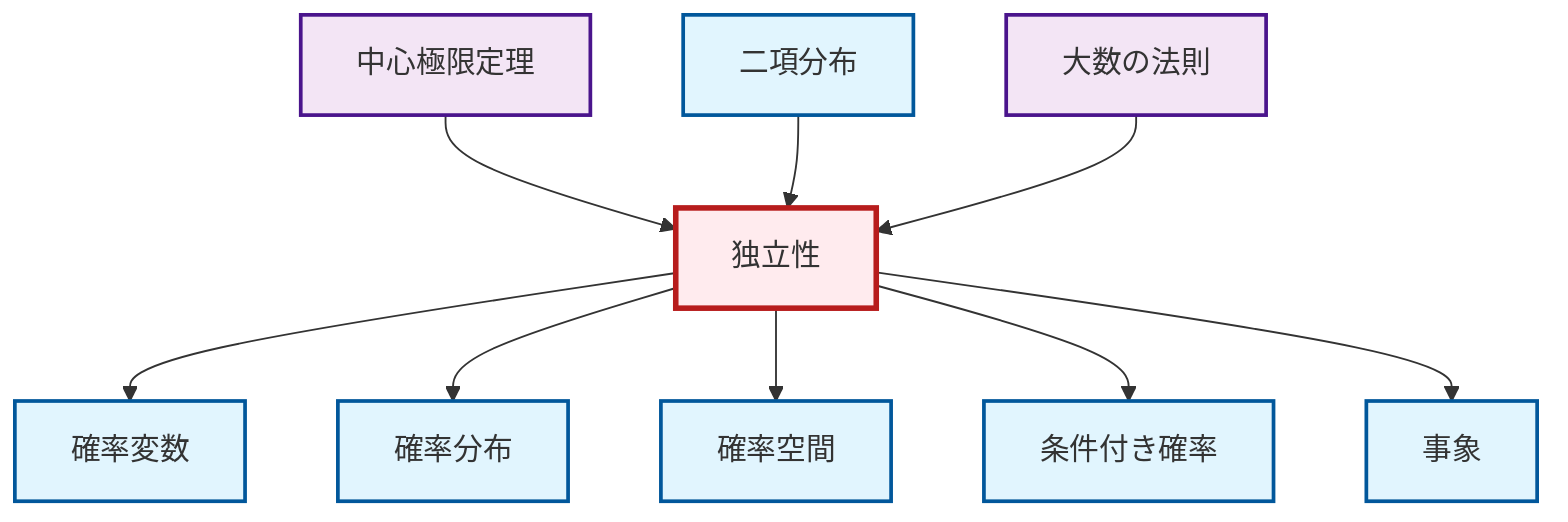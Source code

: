 graph TD
    classDef definition fill:#e1f5fe,stroke:#01579b,stroke-width:2px
    classDef theorem fill:#f3e5f5,stroke:#4a148c,stroke-width:2px
    classDef axiom fill:#fff3e0,stroke:#e65100,stroke-width:2px
    classDef example fill:#e8f5e9,stroke:#1b5e20,stroke-width:2px
    classDef current fill:#ffebee,stroke:#b71c1c,stroke-width:3px
    def-random-variable["確率変数"]:::definition
    def-independence["独立性"]:::definition
    def-binomial-distribution["二項分布"]:::definition
    thm-central-limit["中心極限定理"]:::theorem
    def-probability-distribution["確率分布"]:::definition
    thm-law-of-large-numbers["大数の法則"]:::theorem
    def-probability-space["確率空間"]:::definition
    def-conditional-probability["条件付き確率"]:::definition
    def-event["事象"]:::definition
    def-independence --> def-random-variable
    def-independence --> def-probability-distribution
    def-independence --> def-probability-space
    thm-central-limit --> def-independence
    def-binomial-distribution --> def-independence
    def-independence --> def-conditional-probability
    def-independence --> def-event
    thm-law-of-large-numbers --> def-independence
    class def-independence current
